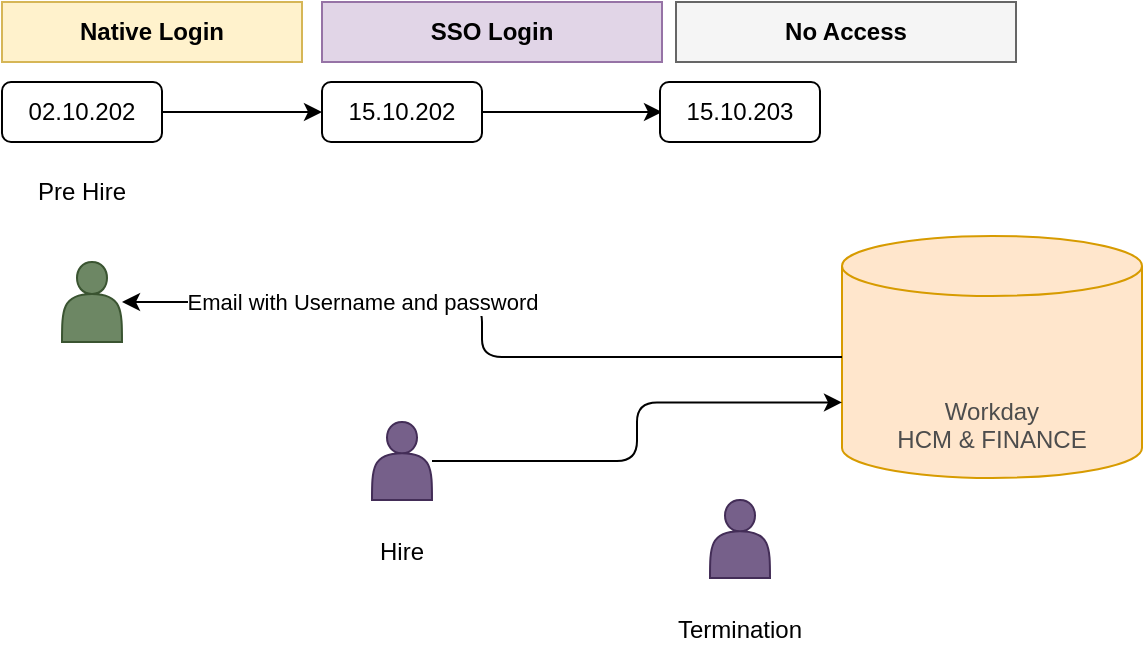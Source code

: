<mxfile version="24.7.7">
  <diagram name="Page-1" id="xx1sGBHQq_7MCq3z3cfu">
    <mxGraphModel dx="1434" dy="772" grid="1" gridSize="10" guides="1" tooltips="1" connect="1" arrows="1" fold="1" page="1" pageScale="1" pageWidth="850" pageHeight="1100" math="0" shadow="0">
      <root>
        <mxCell id="0" />
        <mxCell id="1" parent="0" />
        <mxCell id="-l6DJTiAy_bA2jsMD3Sh-2" value="&lt;div&gt;&lt;font color=&quot;#4d4d4d&quot;&gt;&lt;br&gt;&lt;/font&gt;&lt;/div&gt;&lt;div&gt;&lt;font color=&quot;#4d4d4d&quot;&gt;&lt;br&gt;&lt;/font&gt;&lt;/div&gt;&lt;font color=&quot;#4d4d4d&quot;&gt;&lt;div&gt;&lt;font color=&quot;#4d4d4d&quot;&gt;&lt;br&gt;&lt;/font&gt;&lt;/div&gt;Workday&lt;/font&gt;&lt;div&gt;&lt;font color=&quot;#4d4d4d&quot;&gt;HCM &amp;amp; FINANCE&lt;/font&gt;&lt;/div&gt;" style="shape=cylinder3;whiteSpace=wrap;html=1;boundedLbl=1;backgroundOutline=1;size=15;fillColor=#ffe6cc;strokeColor=#d79b00;" vertex="1" parent="1">
          <mxGeometry x="570" y="316.97" width="150" height="121" as="geometry" />
        </mxCell>
        <mxCell id="-l6DJTiAy_bA2jsMD3Sh-3" value="" style="shape=image;verticalLabelPosition=bottom;labelBackgroundColor=default;verticalAlign=top;aspect=fixed;imageAspect=0;image=https://upload.wikimedia.org/wikipedia/commons/thumb/3/3b/Workday_Logo.png/1280px-Workday_Logo.png;" vertex="1" parent="1">
          <mxGeometry x="600" y="356" width="90" height="34.95" as="geometry" />
        </mxCell>
        <mxCell id="-l6DJTiAy_bA2jsMD3Sh-8" value="" style="shape=actor;whiteSpace=wrap;html=1;fillColor=#76608a;strokeColor=#432D57;fontColor=#ffffff;" vertex="1" parent="1">
          <mxGeometry x="335" y="410" width="30" height="39" as="geometry" />
        </mxCell>
        <mxCell id="-l6DJTiAy_bA2jsMD3Sh-11" style="edgeStyle=orthogonalEdgeStyle;rounded=1;orthogonalLoop=1;jettySize=auto;html=1;curved=0;startArrow=classic;startFill=1;endArrow=none;endFill=0;" edge="1" parent="1" source="-l6DJTiAy_bA2jsMD3Sh-9" target="-l6DJTiAy_bA2jsMD3Sh-2">
          <mxGeometry relative="1" as="geometry" />
        </mxCell>
        <mxCell id="-l6DJTiAy_bA2jsMD3Sh-27" value="Email with Username and password" style="edgeLabel;html=1;align=center;verticalAlign=middle;resizable=0;points=[];" vertex="1" connectable="0" parent="-l6DJTiAy_bA2jsMD3Sh-11">
          <mxGeometry x="-0.783" y="-3" relative="1" as="geometry">
            <mxPoint x="78" y="-3" as="offset" />
          </mxGeometry>
        </mxCell>
        <mxCell id="-l6DJTiAy_bA2jsMD3Sh-9" value="" style="shape=actor;whiteSpace=wrap;html=1;fillColor=#6d8764;strokeColor=#3A5431;fontColor=#ffffff;" vertex="1" parent="1">
          <mxGeometry x="180" y="330" width="30" height="40" as="geometry" />
        </mxCell>
        <mxCell id="-l6DJTiAy_bA2jsMD3Sh-12" style="edgeStyle=orthogonalEdgeStyle;rounded=1;orthogonalLoop=1;jettySize=auto;html=1;entryX=0;entryY=0;entryDx=0;entryDy=83.25;entryPerimeter=0;curved=0;" edge="1" parent="1" source="-l6DJTiAy_bA2jsMD3Sh-8" target="-l6DJTiAy_bA2jsMD3Sh-2">
          <mxGeometry relative="1" as="geometry" />
        </mxCell>
        <mxCell id="-l6DJTiAy_bA2jsMD3Sh-14" value="Pre Hire" style="text;html=1;align=center;verticalAlign=middle;whiteSpace=wrap;rounded=0;" vertex="1" parent="1">
          <mxGeometry x="160" y="280" width="60" height="30" as="geometry" />
        </mxCell>
        <mxCell id="-l6DJTiAy_bA2jsMD3Sh-15" value="Hire" style="text;html=1;align=center;verticalAlign=middle;whiteSpace=wrap;rounded=0;" vertex="1" parent="1">
          <mxGeometry x="320" y="460" width="60" height="30" as="geometry" />
        </mxCell>
        <mxCell id="-l6DJTiAy_bA2jsMD3Sh-18" value="" style="edgeStyle=orthogonalEdgeStyle;rounded=0;orthogonalLoop=1;jettySize=auto;html=1;" edge="1" parent="1" source="-l6DJTiAy_bA2jsMD3Sh-16" target="-l6DJTiAy_bA2jsMD3Sh-17">
          <mxGeometry relative="1" as="geometry" />
        </mxCell>
        <mxCell id="-l6DJTiAy_bA2jsMD3Sh-16" value="02.10.202" style="rounded=1;whiteSpace=wrap;html=1;" vertex="1" parent="1">
          <mxGeometry x="150" y="240" width="80" height="30" as="geometry" />
        </mxCell>
        <mxCell id="-l6DJTiAy_bA2jsMD3Sh-19" style="edgeStyle=orthogonalEdgeStyle;rounded=0;orthogonalLoop=1;jettySize=auto;html=1;" edge="1" parent="1" source="-l6DJTiAy_bA2jsMD3Sh-17">
          <mxGeometry relative="1" as="geometry">
            <mxPoint x="480" y="255" as="targetPoint" />
          </mxGeometry>
        </mxCell>
        <mxCell id="-l6DJTiAy_bA2jsMD3Sh-17" value="15.10.202" style="rounded=1;whiteSpace=wrap;html=1;" vertex="1" parent="1">
          <mxGeometry x="310" y="240" width="80" height="30" as="geometry" />
        </mxCell>
        <mxCell id="-l6DJTiAy_bA2jsMD3Sh-20" value="" style="shape=actor;whiteSpace=wrap;html=1;fillColor=#76608a;strokeColor=#432D57;fontColor=#ffffff;" vertex="1" parent="1">
          <mxGeometry x="504" y="449" width="30" height="39" as="geometry" />
        </mxCell>
        <mxCell id="-l6DJTiAy_bA2jsMD3Sh-21" value="Termination" style="text;html=1;align=center;verticalAlign=middle;whiteSpace=wrap;rounded=0;" vertex="1" parent="1">
          <mxGeometry x="489" y="499" width="60" height="30" as="geometry" />
        </mxCell>
        <mxCell id="-l6DJTiAy_bA2jsMD3Sh-22" value="15.10.203" style="rounded=1;whiteSpace=wrap;html=1;" vertex="1" parent="1">
          <mxGeometry x="479" y="240" width="80" height="30" as="geometry" />
        </mxCell>
        <mxCell id="-l6DJTiAy_bA2jsMD3Sh-23" value="Native Login" style="text;html=1;align=center;verticalAlign=middle;whiteSpace=wrap;rounded=0;fontStyle=1;fillColor=#fff2cc;strokeColor=#d6b656;" vertex="1" parent="1">
          <mxGeometry x="150" y="200" width="150" height="30" as="geometry" />
        </mxCell>
        <mxCell id="-l6DJTiAy_bA2jsMD3Sh-24" value="SSO Login" style="text;html=1;align=center;verticalAlign=middle;whiteSpace=wrap;rounded=0;fontStyle=1;fillColor=#e1d5e7;strokeColor=#9673a6;" vertex="1" parent="1">
          <mxGeometry x="310" y="200" width="170" height="30" as="geometry" />
        </mxCell>
        <mxCell id="-l6DJTiAy_bA2jsMD3Sh-25" value="No Access" style="text;html=1;align=center;verticalAlign=middle;whiteSpace=wrap;rounded=0;fontStyle=1;fillColor=#f5f5f5;strokeColor=#666666;gradientColor=none;" vertex="1" parent="1">
          <mxGeometry x="487" y="200" width="170" height="30" as="geometry" />
        </mxCell>
        <mxCell id="-l6DJTiAy_bA2jsMD3Sh-28" value="" style="shape=image;html=1;verticalAlign=top;verticalLabelPosition=bottom;labelBackgroundColor=#ffffff;imageAspect=0;aspect=fixed;image=https://cdn4.iconfinder.com/data/icons/ionicons/512/icon-ios7-email-128.png" vertex="1" parent="1">
          <mxGeometry x="240" y="316.97" width="30" height="30" as="geometry" />
        </mxCell>
      </root>
    </mxGraphModel>
  </diagram>
</mxfile>
